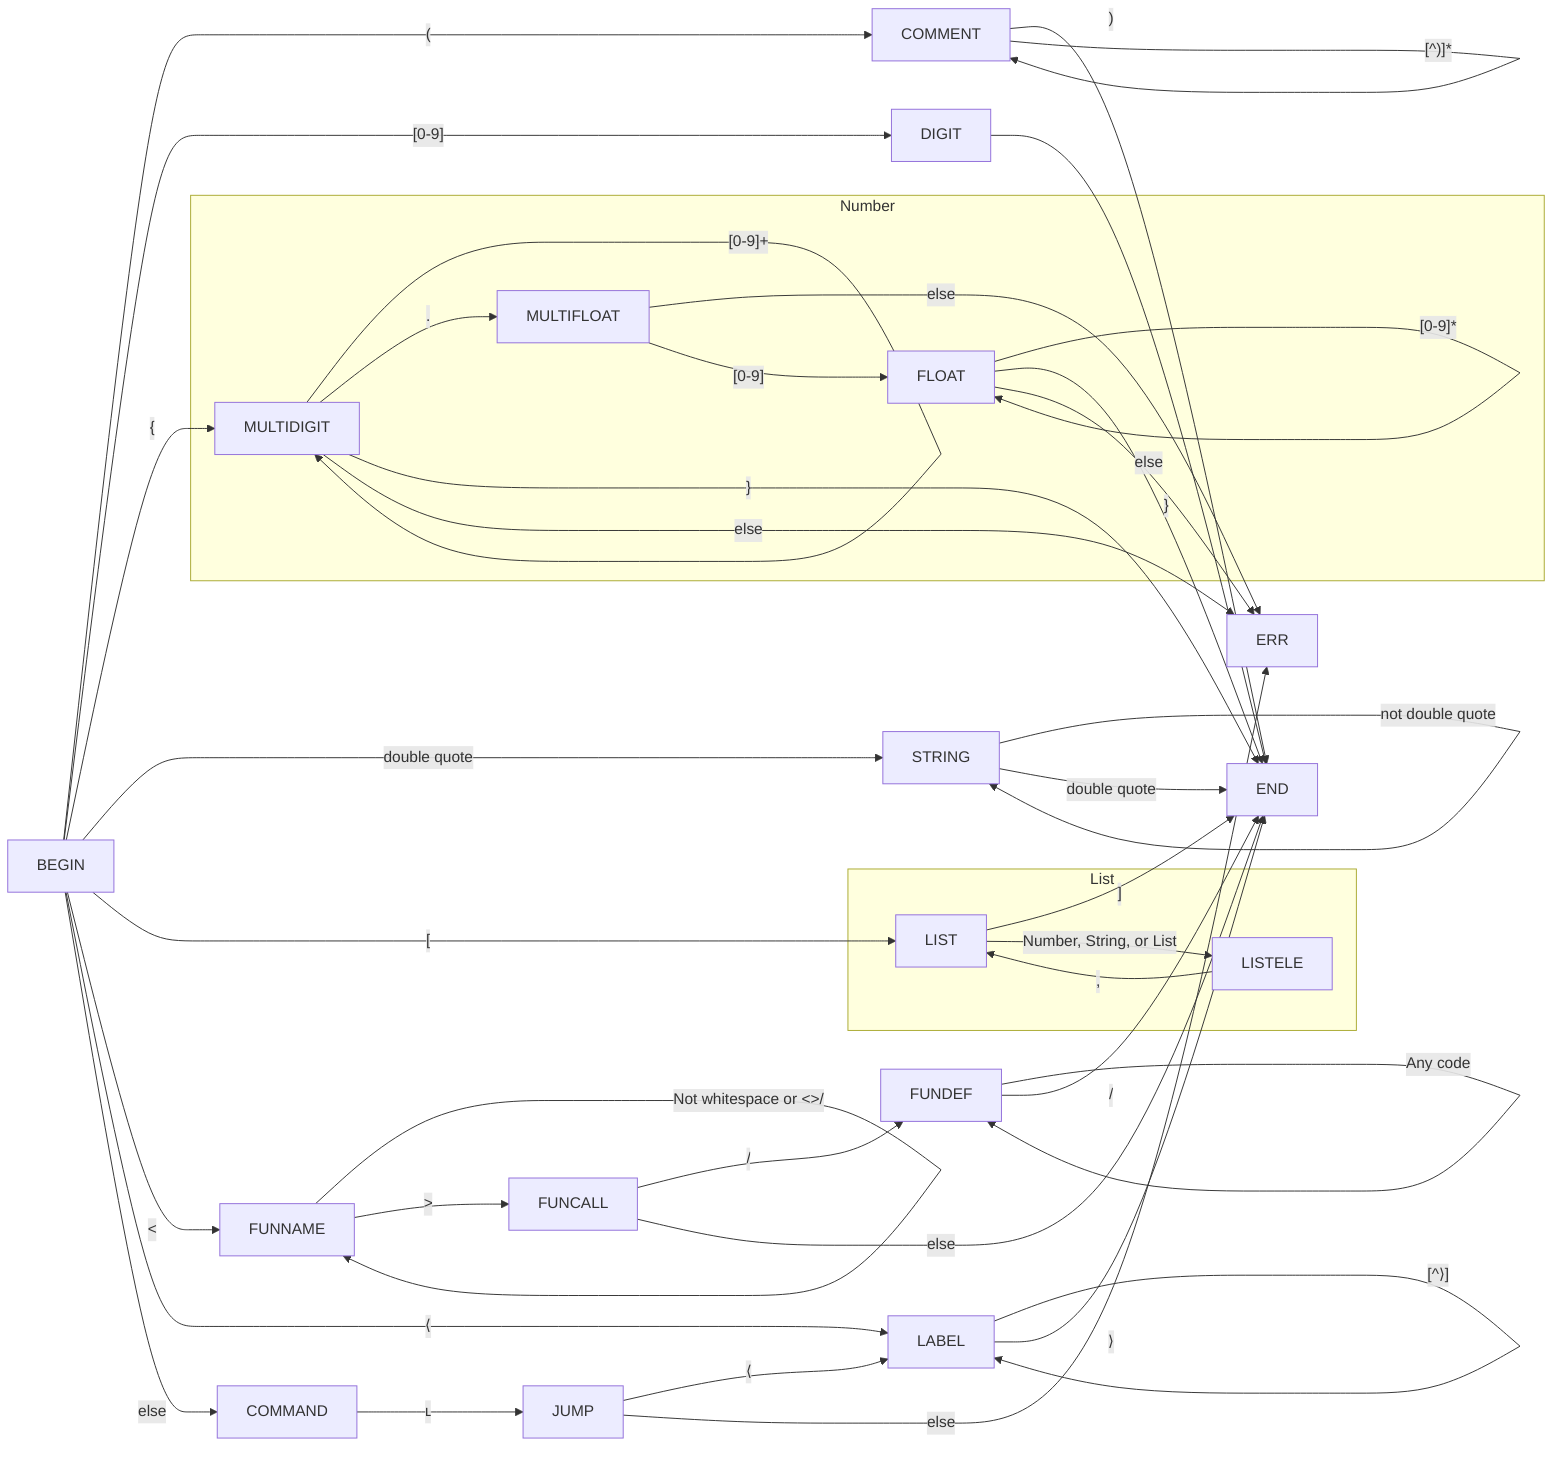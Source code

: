 graph LR
    BEGIN
    END
    COMMENT
    DIGIT
    MULTIDIGIT
    FLOAT
    STRING
    LIST
    FUNNAME
    FUNDEF
    FUNCALL
    LABEL
    COMMAND

    BEGIN -- "(" --> COMMENT -- ")" --> END
    COMMENT -- "[^)]*" --> COMMENT
    %% any number of non-) characters

    %% Numbers
    BEGIN -- "[0-9]" --> DIGIT --> END
    BEGIN -- "{" --> MULTIDIGIT
    subgraph Number
        MULTIDIGIT -- "[0-9]+" --> MULTIDIGIT
        FLOAT -- "[0-9]*" --> FLOAT
        MULTIDIGIT -- "." --> MULTIFLOAT

    end
    MULTIDIGIT -- "}" --> END
    MULTIDIGIT -- "else" --> ERR
    MULTIFLOAT -- "else" --> ERR
    MULTIFLOAT -- "[0-9]" --> FLOAT
    FLOAT -- "}" --> END
    FLOAT -- "else" --> ERR

    %% Strings
    BEGIN -- "double quote" --> STRING
    STRING -- "not double quote" --> STRING
    STRING -- "double quote" --> END

    %% Lists
    BEGIN -- "[" --> LIST
    LIST -- "]" --> END
    subgraph List
        LIST -- "Number, String, or List" --> LISTELE -- "," --> LIST
    end

    %% Functions
    BEGIN -- "<" --> FUNNAME
    FUNNAME -- "Not whitespace or <>/" --> FUNNAME
    FUNNAME -- ">" --> FUNCALL
    FUNCALL -- "/" --> FUNDEF
    FUNCALL -- "else" --> END
    FUNDEF -- Any code --> FUNDEF
    FUNDEF -- "/" --> END

    %% Label Definition
    BEGIN -- "⟨" --> LABEL
    LABEL -- "[^⟩]" --> LABEL
    LABEL -- "⟩" --> END

    %% Everything else
    BEGIN -- "else" --> COMMAND
    COMMAND -- "ʟ" --> JUMP -- "⟨" --> LABEL
    JUMP -- "else" --> ERR